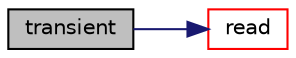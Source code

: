 digraph "transient"
{
  bgcolor="transparent";
  edge [fontname="Helvetica",fontsize="10",labelfontname="Helvetica",labelfontsize="10"];
  node [fontname="Helvetica",fontsize="10",shape=record];
  rankdir="LR";
  Node4659 [label="transient",height=0.2,width=0.4,color="black", fillcolor="grey75", style="filled", fontcolor="black"];
  Node4659 -> Node4660 [color="midnightblue",fontsize="10",style="solid",fontname="Helvetica"];
  Node4660 [label="read",height=0.2,width=0.4,color="red",URL="$a23345.html#af816873151ddb0126e98bb2f914d8ed5",tooltip="Read the fvSchemes. "];
}
